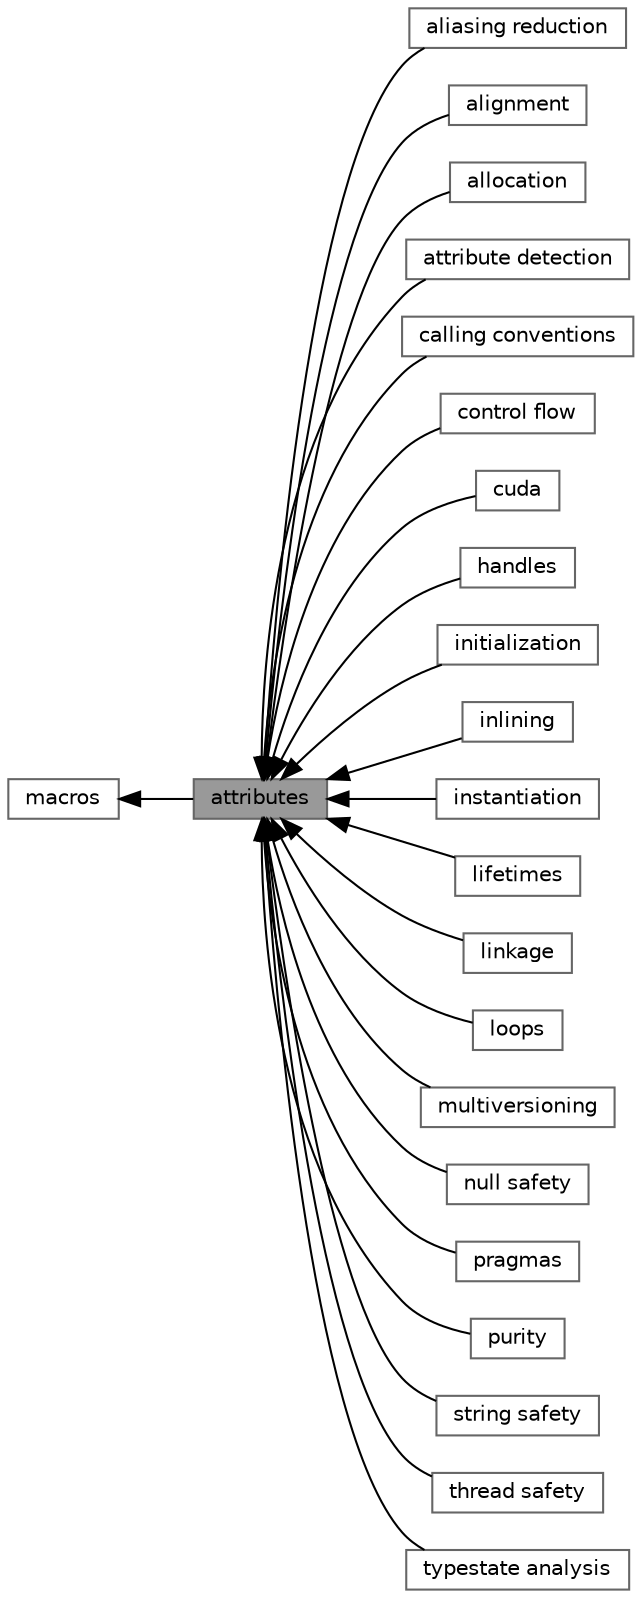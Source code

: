 digraph "attributes"
{
 // LATEX_PDF_SIZE
  bgcolor="transparent";
  edge [fontname=Helvetica,fontsize=10,labelfontname=Helvetica,labelfontsize=10];
  node [fontname=Helvetica,fontsize=10,shape=box,height=0.2,width=0.4];
  rankdir=LR;
  Node12 [id="Node000012",label="aliasing reduction",height=0.2,width=0.4,color="grey40", fillcolor="white", style="filled",URL="$db/dbf/group__aliasing__reduction.html",tooltip=" "];
  Node15 [id="Node000015",label="alignment",height=0.2,width=0.4,color="grey40", fillcolor="white", style="filled",URL="$d4/d75/group__alignment.html",tooltip="see also ein_alloc_align"];
  Node18 [id="Node000018",label="allocation",height=0.2,width=0.4,color="grey40", fillcolor="white", style="filled",URL="$df/dbd/group__allocation__attributes.html",tooltip=" "];
  Node3 [id="Node000003",label="attribute detection",height=0.2,width=0.4,color="grey40", fillcolor="white", style="filled",URL="$df/db3/group__attribute__detection.html",tooltip=" "];
  Node1 [id="Node000001",label="attributes",height=0.2,width=0.4,color="gray40", fillcolor="grey60", style="filled", fontcolor="black",tooltip="macros used to provide useful attributes"];
  Node7 [id="Node000007",label="calling conventions",height=0.2,width=0.4,color="grey40", fillcolor="white", style="filled",URL="$d8/d64/group__calling__conventions.html",tooltip=" "];
  Node19 [id="Node000019",label="control flow",height=0.2,width=0.4,color="grey40", fillcolor="white", style="filled",URL="$dd/dfd/group__control__flow.html",tooltip=" "];
  Node21 [id="Node000021",label="cuda",height=0.2,width=0.4,color="grey40", fillcolor="white", style="filled",URL="$d1/d1e/group__cuda.html",tooltip=" "];
  Node11 [id="Node000011",label="handles",height=0.2,width=0.4,color="grey40", fillcolor="white", style="filled",URL="$dd/d8c/group__handles.html",tooltip=" "];
  Node13 [id="Node000013",label="initialization",height=0.2,width=0.4,color="grey40", fillcolor="white", style="filled",URL="$d4/d97/group__initialization.html",tooltip=" "];
  Node4 [id="Node000004",label="inlining",height=0.2,width=0.4,color="grey40", fillcolor="white", style="filled",URL="$d8/d6d/group__inlining.html",tooltip=" "];
  Node5 [id="Node000005",label="instantiation",height=0.2,width=0.4,color="grey40", fillcolor="white", style="filled",URL="$d2/d54/group__instantiation.html",tooltip=" "];
  Node17 [id="Node000017",label="lifetimes",height=0.2,width=0.4,color="grey40", fillcolor="white", style="filled",URL="$db/d36/group__lifetimes.html",tooltip=" "];
  Node8 [id="Node000008",label="linkage",height=0.2,width=0.4,color="grey40", fillcolor="white", style="filled",URL="$d7/d68/group__linkage.html",tooltip=" "];
  Node23 [id="Node000023",label="loops",height=0.2,width=0.4,color="grey40", fillcolor="white", style="filled",URL="$da/d2b/group__loop__attributes.html",tooltip=" "];
  Node2 [id="Node000002",label="macros",height=0.2,width=0.4,color="grey40", fillcolor="white", style="filled",URL="$d5/dfd/group__macros.html",tooltip="variadic macro utilities"];
  Node6 [id="Node000006",label="multiversioning",height=0.2,width=0.4,color="grey40", fillcolor="white", style="filled",URL="$dc/da7/group__multiversioning.html",tooltip=" "];
  Node20 [id="Node000020",label="null safety",height=0.2,width=0.4,color="grey40", fillcolor="white", style="filled",URL="$d5/db4/group__null__safety.html",tooltip=" "];
  Node22 [id="Node000022",label="pragmas",height=0.2,width=0.4,color="grey40", fillcolor="white", style="filled",URL="$d3/d5e/group__pragmas.html",tooltip=" "];
  Node14 [id="Node000014",label="purity",height=0.2,width=0.4,color="grey40", fillcolor="white", style="filled",URL="$db/dba/group__purity.html",tooltip=" "];
  Node16 [id="Node000016",label="string safety",height=0.2,width=0.4,color="grey40", fillcolor="white", style="filled",URL="$df/d4a/group__string__safety.html",tooltip=" "];
  Node10 [id="Node000010",label="thread safety",height=0.2,width=0.4,color="grey40", fillcolor="white", style="filled",URL="$d5/ddc/group__thread__safety.html",tooltip=" "];
  Node9 [id="Node000009",label="typestate analysis",height=0.2,width=0.4,color="grey40", fillcolor="white", style="filled",URL="$d6/d21/group__typestate.html",tooltip=" "];
  Node2->Node1 [shape=plaintext, dir="back", style="solid"];
  Node1->Node3 [shape=plaintext, dir="back", style="solid"];
  Node1->Node4 [shape=plaintext, dir="back", style="solid"];
  Node1->Node5 [shape=plaintext, dir="back", style="solid"];
  Node1->Node6 [shape=plaintext, dir="back", style="solid"];
  Node1->Node7 [shape=plaintext, dir="back", style="solid"];
  Node1->Node8 [shape=plaintext, dir="back", style="solid"];
  Node1->Node9 [shape=plaintext, dir="back", style="solid"];
  Node1->Node10 [shape=plaintext, dir="back", style="solid"];
  Node1->Node11 [shape=plaintext, dir="back", style="solid"];
  Node1->Node12 [shape=plaintext, dir="back", style="solid"];
  Node1->Node13 [shape=plaintext, dir="back", style="solid"];
  Node1->Node14 [shape=plaintext, dir="back", style="solid"];
  Node1->Node15 [shape=plaintext, dir="back", style="solid"];
  Node1->Node16 [shape=plaintext, dir="back", style="solid"];
  Node1->Node17 [shape=plaintext, dir="back", style="solid"];
  Node1->Node18 [shape=plaintext, dir="back", style="solid"];
  Node1->Node19 [shape=plaintext, dir="back", style="solid"];
  Node1->Node20 [shape=plaintext, dir="back", style="solid"];
  Node1->Node21 [shape=plaintext, dir="back", style="solid"];
  Node1->Node22 [shape=plaintext, dir="back", style="solid"];
  Node1->Node23 [shape=plaintext, dir="back", style="solid"];
}
